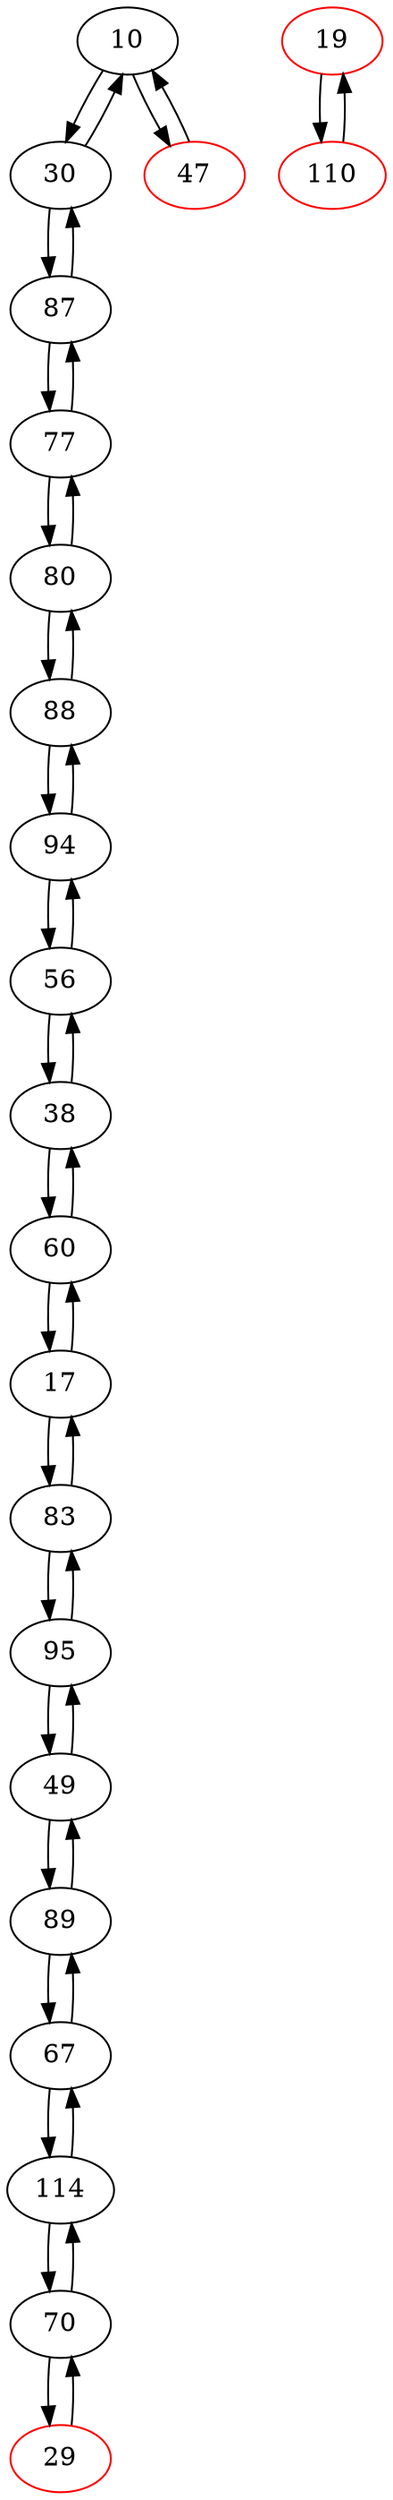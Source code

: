 digraph G {
10 -> 30;
17 -> 60;
30 -> 10;
38 -> 60;
47 -> 10;
49 -> 95;
56 -> 94;
60 -> 38;
67 -> 114;
70 -> 114;
77 -> 87;
80 -> 77;
83 -> 95;
87 -> 77;
88 -> 80;
89 -> 67;
94 -> 88;
95 -> 49;
114 -> 67;
10 -> 47;
17 -> 83;
19 -> 110;
29 -> 70;
30 -> 87;
38 -> 56;
49 -> 89;
56 -> 38;
60 -> 17;
67 -> 89;
70 -> 29;
77 -> 80;
80 -> 88;
83 -> 17;
87 -> 30;
88 -> 94;
89 -> 49;
94 -> 56;
95 -> 83;
110 -> 19;
114 -> 70;
10
17
19[color=red];
29[color=red];
30
38
47[color=red];
49
56
60
67
70
77
80
83
87
88
89
94
95
110[color=red];
114
}
